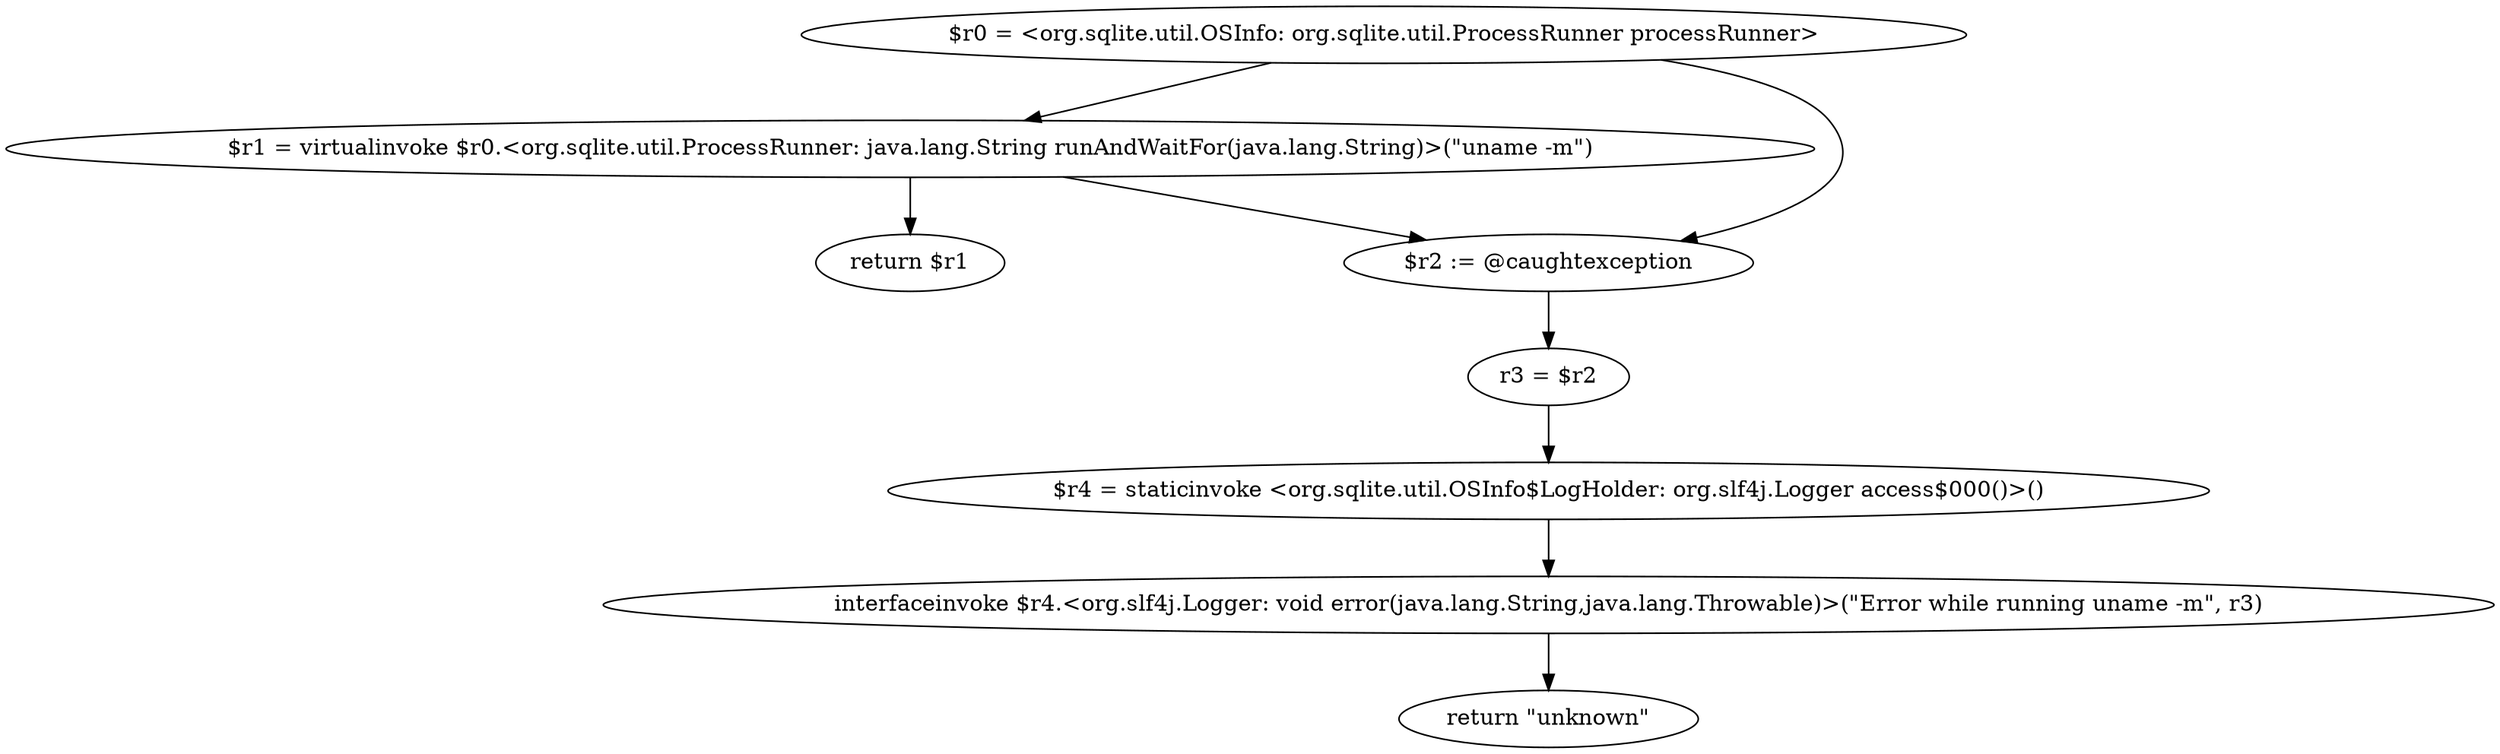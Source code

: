 digraph "unitGraph" {
    "$r0 = <org.sqlite.util.OSInfo: org.sqlite.util.ProcessRunner processRunner>"
    "$r1 = virtualinvoke $r0.<org.sqlite.util.ProcessRunner: java.lang.String runAndWaitFor(java.lang.String)>(\"uname -m\")"
    "return $r1"
    "$r2 := @caughtexception"
    "r3 = $r2"
    "$r4 = staticinvoke <org.sqlite.util.OSInfo$LogHolder: org.slf4j.Logger access$000()>()"
    "interfaceinvoke $r4.<org.slf4j.Logger: void error(java.lang.String,java.lang.Throwable)>(\"Error while running uname -m\", r3)"
    "return \"unknown\""
    "$r0 = <org.sqlite.util.OSInfo: org.sqlite.util.ProcessRunner processRunner>"->"$r1 = virtualinvoke $r0.<org.sqlite.util.ProcessRunner: java.lang.String runAndWaitFor(java.lang.String)>(\"uname -m\")";
    "$r0 = <org.sqlite.util.OSInfo: org.sqlite.util.ProcessRunner processRunner>"->"$r2 := @caughtexception";
    "$r1 = virtualinvoke $r0.<org.sqlite.util.ProcessRunner: java.lang.String runAndWaitFor(java.lang.String)>(\"uname -m\")"->"return $r1";
    "$r1 = virtualinvoke $r0.<org.sqlite.util.ProcessRunner: java.lang.String runAndWaitFor(java.lang.String)>(\"uname -m\")"->"$r2 := @caughtexception";
    "$r2 := @caughtexception"->"r3 = $r2";
    "r3 = $r2"->"$r4 = staticinvoke <org.sqlite.util.OSInfo$LogHolder: org.slf4j.Logger access$000()>()";
    "$r4 = staticinvoke <org.sqlite.util.OSInfo$LogHolder: org.slf4j.Logger access$000()>()"->"interfaceinvoke $r4.<org.slf4j.Logger: void error(java.lang.String,java.lang.Throwable)>(\"Error while running uname -m\", r3)";
    "interfaceinvoke $r4.<org.slf4j.Logger: void error(java.lang.String,java.lang.Throwable)>(\"Error while running uname -m\", r3)"->"return \"unknown\"";
}
